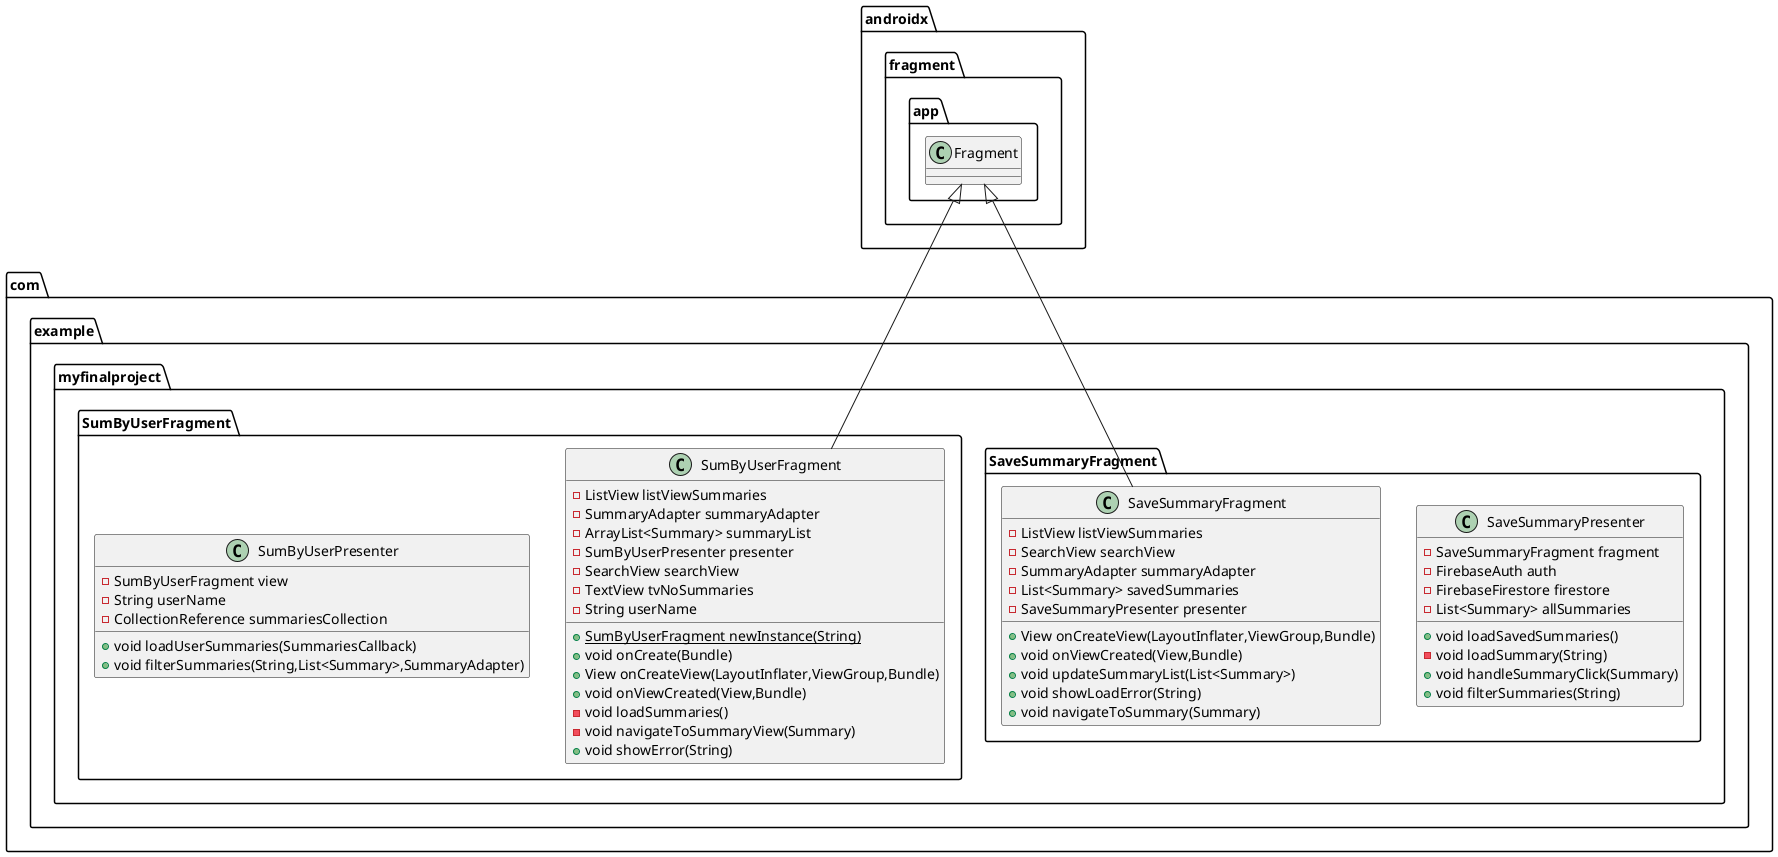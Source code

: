 @startuml
class com.example.myfinalproject.SaveSummaryFragment.SaveSummaryPresenter {
- SaveSummaryFragment fragment
- FirebaseAuth auth
- FirebaseFirestore firestore
- List<Summary> allSummaries
+ void loadSavedSummaries()
- void loadSummary(String)
+ void handleSummaryClick(Summary)
+ void filterSummaries(String)
}


class com.example.myfinalproject.SaveSummaryFragment.SaveSummaryFragment {
- ListView listViewSummaries
- SearchView searchView
- SummaryAdapter summaryAdapter
- List<Summary> savedSummaries
- SaveSummaryPresenter presenter
+ View onCreateView(LayoutInflater,ViewGroup,Bundle)
+ void onViewCreated(View,Bundle)
+ void updateSummaryList(List<Summary>)
+ void showLoadError(String)
+ void navigateToSummary(Summary)
}


class com.example.myfinalproject.SumByUserFragment.SumByUserFragment {
- ListView listViewSummaries
- SummaryAdapter summaryAdapter
- ArrayList<Summary> summaryList
- SumByUserPresenter presenter
- SearchView searchView
- TextView tvNoSummaries
- String userName
+ {static} SumByUserFragment newInstance(String)
+ void onCreate(Bundle)
+ View onCreateView(LayoutInflater,ViewGroup,Bundle)
+ void onViewCreated(View,Bundle)
- void loadSummaries()
- void navigateToSummaryView(Summary)
+ void showError(String)
}


class com.example.myfinalproject.SumByUserFragment.SumByUserPresenter {
- SumByUserFragment view
- String userName
- CollectionReference summariesCollection
+ void loadUserSummaries(SummariesCallback)
+ void filterSummaries(String,List<Summary>,SummaryAdapter)
}




androidx.fragment.app.Fragment <|-- com.example.myfinalproject.SaveSummaryFragment.SaveSummaryFragment
androidx.fragment.app.Fragment <|-- com.example.myfinalproject.SumByUserFragment.SumByUserFragment
@enduml